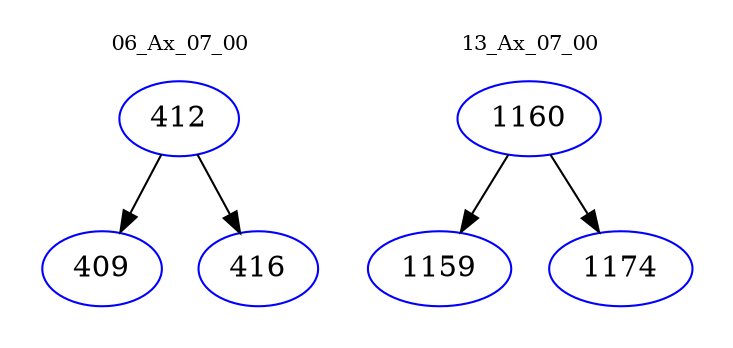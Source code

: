 digraph{
subgraph cluster_0 {
color = white
label = "06_Ax_07_00";
fontsize=10;
T0_412 [label="412", color="blue"]
T0_412 -> T0_409 [color="black"]
T0_409 [label="409", color="blue"]
T0_412 -> T0_416 [color="black"]
T0_416 [label="416", color="blue"]
}
subgraph cluster_1 {
color = white
label = "13_Ax_07_00";
fontsize=10;
T1_1160 [label="1160", color="blue"]
T1_1160 -> T1_1159 [color="black"]
T1_1159 [label="1159", color="blue"]
T1_1160 -> T1_1174 [color="black"]
T1_1174 [label="1174", color="blue"]
}
}
